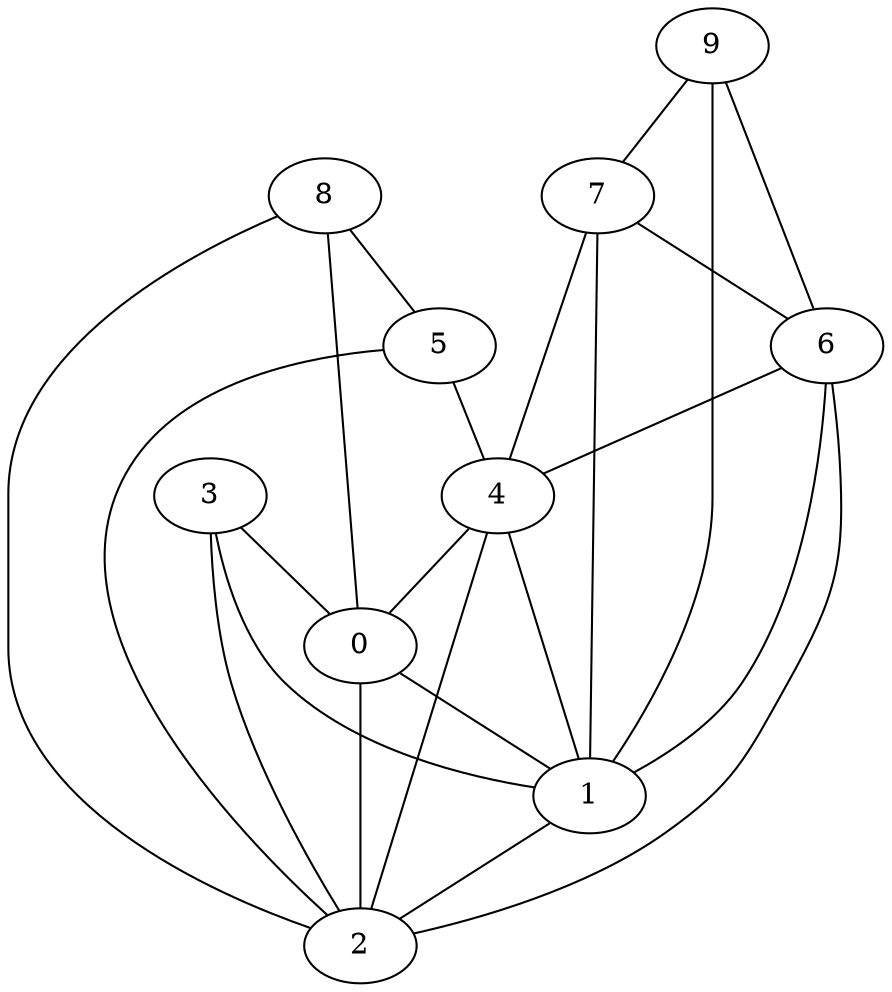 graph {
    0 [ label = "0" ]
    1 [ label = "1" ]
    2 [ label = "2" ]
    3 [ label = "3" ]
    4 [ label = "4" ]
    5 [ label = "5" ]
    6 [ label = "6" ]
    7 [ label = "7" ]
    8 [ label = "8" ]
    9 [ label = "9" ]
    0 -- 1 [ ]
    0 -- 2 [ ]
    1 -- 2 [ ]
    3 -- 0 [ ]
    3 -- 1 [ ]
    3 -- 2 [ ]
    4 -- 0 [ ]
    4 -- 1 [ ]
    4 -- 2 [ ]
    9 -- 7 [ ]
    5 -- 2 [ ]
    5 -- 4 [ ]
    6 -- 1 [ ]
    6 -- 2 [ ]
    6 -- 4 [ ]
    7 -- 1 [ ]
    7 -- 4 [ ]
    7 -- 6 [ ]
    8 -- 0 [ ]
    8 -- 2 [ ]
    8 -- 5 [ ]
    9 -- 1 [ ]
    9 -- 6 [ ]
}
